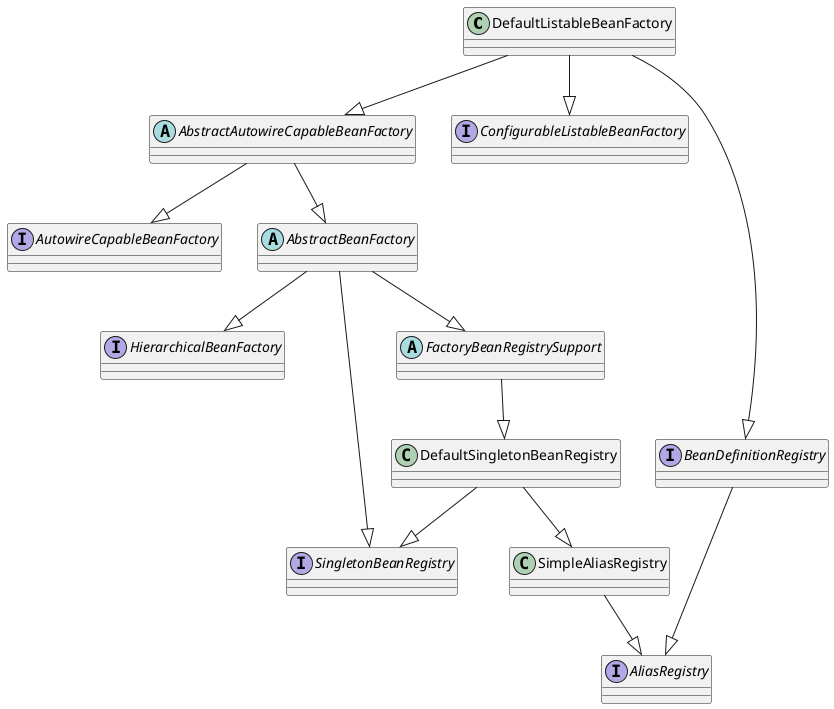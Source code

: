 @startuml
class DefaultListableBeanFactory
abstract class AbstractAutowireCapableBeanFactory
interface ConfigurableListableBeanFactory
interface BeanDefinitionRegistry
interface AliasRegistry
interface BeanDefinitionRegistry
interface HierarchicalBeanFactory
interface SingletonBeanRegistry
interface AutowireCapableBeanFactory
abstract class AbstractBeanFactory
abstract class FactoryBeanRegistrySupport
class DefaultSingletonBeanRegistry
class SimpleAliasRegistry

DefaultListableBeanFactory --|> AbstractAutowireCapableBeanFactory

DefaultListableBeanFactory --|> BeanDefinitionRegistry
BeanDefinitionRegistry --|> AliasRegistry

DefaultListableBeanFactory --|> ConfigurableListableBeanFactory

AbstractAutowireCapableBeanFactory --|> AutowireCapableBeanFactory
AbstractAutowireCapableBeanFactory --|>  AbstractBeanFactory
AbstractBeanFactory --|> FactoryBeanRegistrySupport
FactoryBeanRegistrySupport --|> DefaultSingletonBeanRegistry
DefaultSingletonBeanRegistry --|> SingletonBeanRegistry
DefaultSingletonBeanRegistry --|> SimpleAliasRegistry
SimpleAliasRegistry --|> AliasRegistry

AbstractBeanFactory --|> HierarchicalBeanFactory
AbstractBeanFactory --|> SingletonBeanRegistry
@enduml
